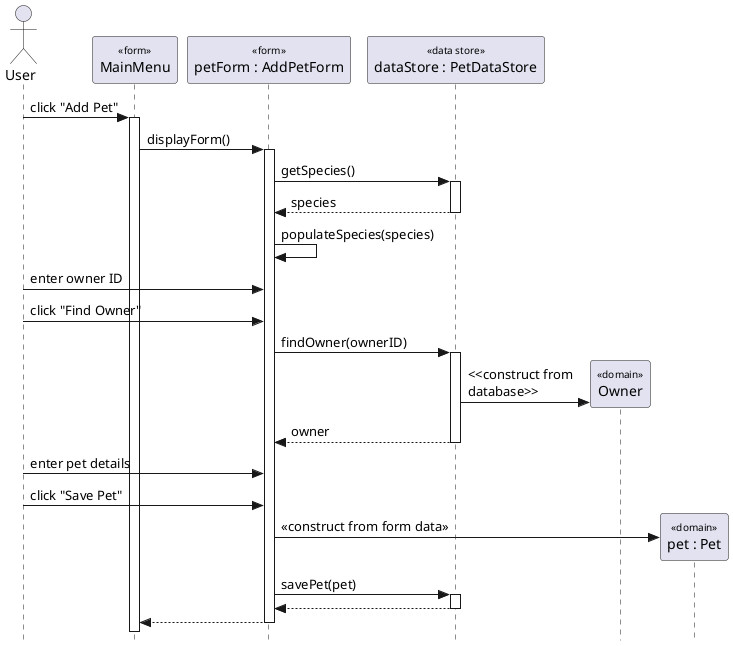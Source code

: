 @startuml

skinparam {
  Style StrictUML
  SequenceStereotype {
    Font {
      Size 10
      Style plain
    }
  }
}

actor "User" as user
participant "MainMenu" as menu <<form>>
participant "petForm : AddPetForm" as petForm <<form>>
participant "dataStore : PetDataStore" as dataStore <<data store>>
participant "Owner" as owner <<domain>>
participant "pet : Pet" as pet <<domain>>

user -> menu : click "Add Pet"
menu++

menu -> petForm : displayForm()
petForm++

petForm -> dataStore : getSpecies()
dataStore++
return species

petForm -> petForm : populateSpecies(species)

user -> petForm : enter owner ID
user -> petForm : click "Find Owner"

petForm -> dataStore : findOwner(ownerID)
dataStore++
create owner
dataStore -> owner : <<construct from\ndatabase>>
return owner

user -> petForm : enter pet details

user -> petForm : click "Save Pet"
create pet
petForm -> pet : <<construct from form data>>
petForm -> dataStore : savePet(pet)
dataStore++
return

return
@enduml
